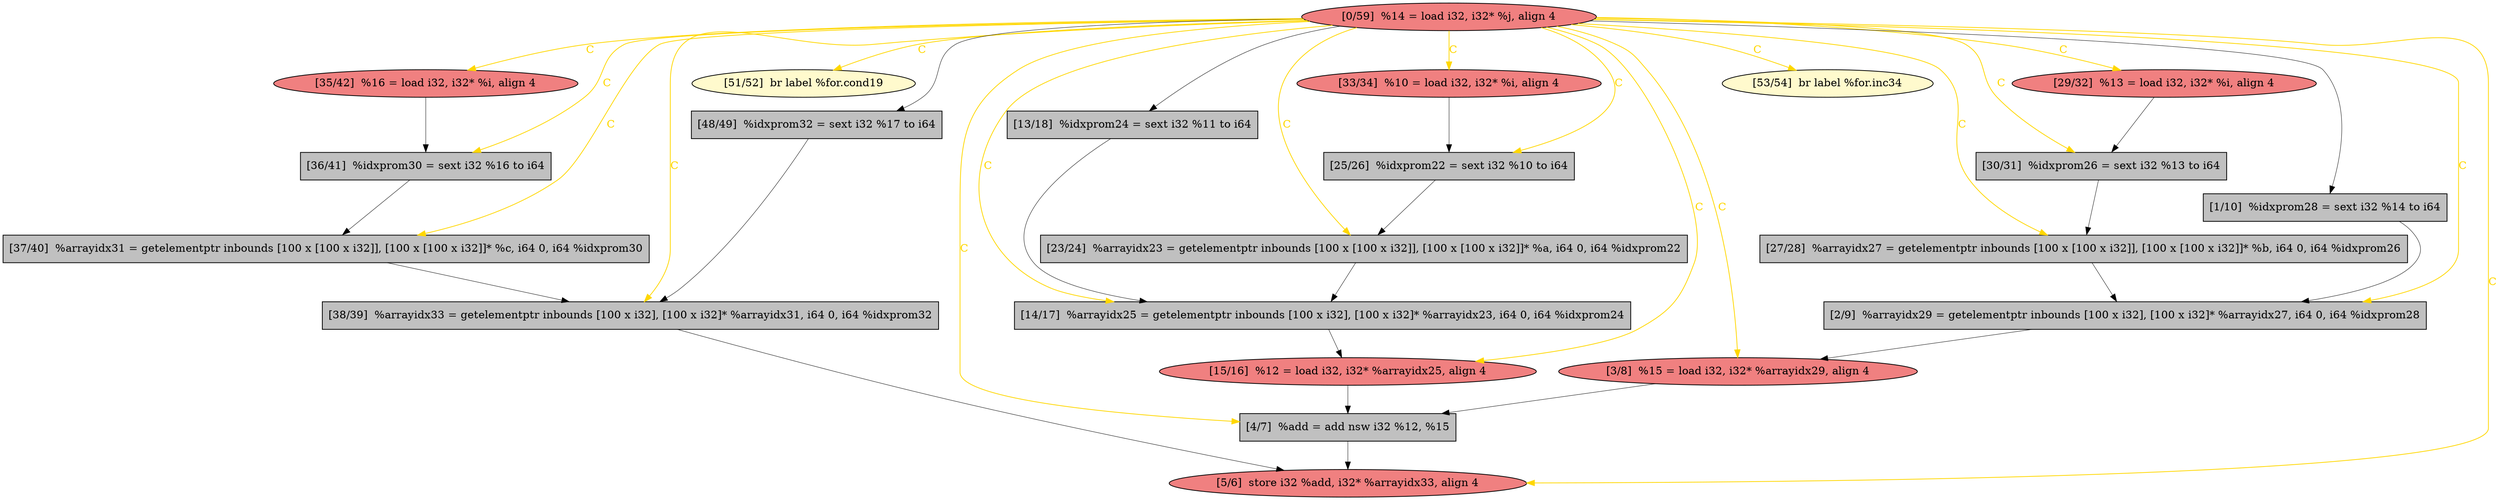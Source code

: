 
digraph G {


node1618 [fillcolor=grey,label="[36/41]  %idxprom30 = sext i32 %16 to i64",shape=rectangle,style=filled ]
node1616 [fillcolor=grey,label="[2/9]  %arrayidx29 = getelementptr inbounds [100 x i32], [100 x i32]* %arrayidx27, i64 0, i64 %idxprom28",shape=rectangle,style=filled ]
node1615 [fillcolor=grey,label="[13/18]  %idxprom24 = sext i32 %11 to i64",shape=rectangle,style=filled ]
node1614 [fillcolor=grey,label="[30/31]  %idxprom26 = sext i32 %13 to i64",shape=rectangle,style=filled ]
node1613 [fillcolor=lemonchiffon,label="[51/52]  br label %for.cond19",shape=ellipse,style=filled ]
node1601 [fillcolor=grey,label="[37/40]  %arrayidx31 = getelementptr inbounds [100 x [100 x i32]], [100 x [100 x i32]]* %c, i64 0, i64 %idxprom30",shape=rectangle,style=filled ]
node1599 [fillcolor=grey,label="[14/17]  %arrayidx25 = getelementptr inbounds [100 x i32], [100 x i32]* %arrayidx23, i64 0, i64 %idxprom24",shape=rectangle,style=filled ]
node1602 [fillcolor=lightcoral,label="[29/32]  %13 = load i32, i32* %i, align 4",shape=ellipse,style=filled ]
node1597 [fillcolor=grey,label="[25/26]  %idxprom22 = sext i32 %10 to i64",shape=rectangle,style=filled ]
node1600 [fillcolor=grey,label="[38/39]  %arrayidx33 = getelementptr inbounds [100 x i32], [100 x i32]* %arrayidx31, i64 0, i64 %idxprom32",shape=rectangle,style=filled ]
node1603 [fillcolor=lightcoral,label="[15/16]  %12 = load i32, i32* %arrayidx25, align 4",shape=ellipse,style=filled ]
node1604 [fillcolor=lightcoral,label="[3/8]  %15 = load i32, i32* %arrayidx29, align 4",shape=ellipse,style=filled ]
node1605 [fillcolor=lightcoral,label="[0/59]  %14 = load i32, i32* %j, align 4",shape=ellipse,style=filled ]
node1598 [fillcolor=grey,label="[27/28]  %arrayidx27 = getelementptr inbounds [100 x [100 x i32]], [100 x [100 x i32]]* %b, i64 0, i64 %idxprom26",shape=rectangle,style=filled ]
node1607 [fillcolor=grey,label="[23/24]  %arrayidx23 = getelementptr inbounds [100 x [100 x i32]], [100 x [100 x i32]]* %a, i64 0, i64 %idxprom22",shape=rectangle,style=filled ]
node1617 [fillcolor=lemonchiffon,label="[53/54]  br label %for.inc34",shape=ellipse,style=filled ]
node1610 [fillcolor=lightcoral,label="[33/34]  %10 = load i32, i32* %i, align 4",shape=ellipse,style=filled ]
node1606 [fillcolor=grey,label="[48/49]  %idxprom32 = sext i32 %17 to i64",shape=rectangle,style=filled ]
node1612 [fillcolor=grey,label="[4/7]  %add = add nsw i32 %12, %15",shape=rectangle,style=filled ]
node1608 [fillcolor=grey,label="[1/10]  %idxprom28 = sext i32 %14 to i64",shape=rectangle,style=filled ]
node1609 [fillcolor=lightcoral,label="[35/42]  %16 = load i32, i32* %i, align 4",shape=ellipse,style=filled ]
node1611 [fillcolor=lightcoral,label="[5/6]  store i32 %add, i32* %arrayidx33, align 4",shape=ellipse,style=filled ]

node1618->node1601 [style=solid,color=black,label="",penwidth=0.5,fontcolor=black ]
node1599->node1603 [style=solid,color=black,label="",penwidth=0.5,fontcolor=black ]
node1598->node1616 [style=solid,color=black,label="",penwidth=0.5,fontcolor=black ]
node1606->node1600 [style=solid,color=black,label="",penwidth=0.5,fontcolor=black ]
node1605->node1614 [style=solid,color=gold,label="C",penwidth=1.0,fontcolor=gold ]
node1605->node1611 [style=solid,color=gold,label="C",penwidth=1.0,fontcolor=gold ]
node1612->node1611 [style=solid,color=black,label="",penwidth=0.5,fontcolor=black ]
node1604->node1612 [style=solid,color=black,label="",penwidth=0.5,fontcolor=black ]
node1605->node1609 [style=solid,color=gold,label="C",penwidth=1.0,fontcolor=gold ]
node1605->node1601 [style=solid,color=gold,label="C",penwidth=1.0,fontcolor=gold ]
node1616->node1604 [style=solid,color=black,label="",penwidth=0.5,fontcolor=black ]
node1605->node1613 [style=solid,color=gold,label="C",penwidth=1.0,fontcolor=gold ]
node1601->node1600 [style=solid,color=black,label="",penwidth=0.5,fontcolor=black ]
node1603->node1612 [style=solid,color=black,label="",penwidth=0.5,fontcolor=black ]
node1605->node1612 [style=solid,color=gold,label="C",penwidth=1.0,fontcolor=gold ]
node1615->node1599 [style=solid,color=black,label="",penwidth=0.5,fontcolor=black ]
node1605->node1610 [style=solid,color=gold,label="C",penwidth=1.0,fontcolor=gold ]
node1605->node1617 [style=solid,color=gold,label="C",penwidth=1.0,fontcolor=gold ]
node1614->node1598 [style=solid,color=black,label="",penwidth=0.5,fontcolor=black ]
node1605->node1618 [style=solid,color=gold,label="C",penwidth=1.0,fontcolor=gold ]
node1605->node1615 [style=solid,color=black,label="",penwidth=0.5,fontcolor=black ]
node1600->node1611 [style=solid,color=black,label="",penwidth=0.5,fontcolor=black ]
node1605->node1598 [style=solid,color=gold,label="C",penwidth=1.0,fontcolor=gold ]
node1605->node1604 [style=solid,color=gold,label="C",penwidth=1.0,fontcolor=gold ]
node1605->node1599 [style=solid,color=gold,label="C",penwidth=1.0,fontcolor=gold ]
node1605->node1608 [style=solid,color=black,label="",penwidth=0.5,fontcolor=black ]
node1609->node1618 [style=solid,color=black,label="",penwidth=0.5,fontcolor=black ]
node1607->node1599 [style=solid,color=black,label="",penwidth=0.5,fontcolor=black ]
node1608->node1616 [style=solid,color=black,label="",penwidth=0.5,fontcolor=black ]
node1605->node1597 [style=solid,color=gold,label="C",penwidth=1.0,fontcolor=gold ]
node1602->node1614 [style=solid,color=black,label="",penwidth=0.5,fontcolor=black ]
node1610->node1597 [style=solid,color=black,label="",penwidth=0.5,fontcolor=black ]
node1605->node1603 [style=solid,color=gold,label="C",penwidth=1.0,fontcolor=gold ]
node1605->node1602 [style=solid,color=gold,label="C",penwidth=1.0,fontcolor=gold ]
node1605->node1606 [style=solid,color=black,label="",penwidth=0.5,fontcolor=black ]
node1605->node1616 [style=solid,color=gold,label="C",penwidth=1.0,fontcolor=gold ]
node1597->node1607 [style=solid,color=black,label="",penwidth=0.5,fontcolor=black ]
node1605->node1607 [style=solid,color=gold,label="C",penwidth=1.0,fontcolor=gold ]
node1605->node1600 [style=solid,color=gold,label="C",penwidth=1.0,fontcolor=gold ]


}
